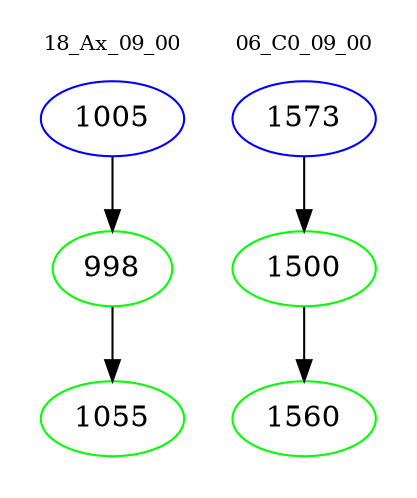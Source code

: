 digraph{
subgraph cluster_0 {
color = white
label = "18_Ax_09_00";
fontsize=10;
T0_1005 [label="1005", color="blue"]
T0_1005 -> T0_998 [color="black"]
T0_998 [label="998", color="green"]
T0_998 -> T0_1055 [color="black"]
T0_1055 [label="1055", color="green"]
}
subgraph cluster_1 {
color = white
label = "06_C0_09_00";
fontsize=10;
T1_1573 [label="1573", color="blue"]
T1_1573 -> T1_1500 [color="black"]
T1_1500 [label="1500", color="green"]
T1_1500 -> T1_1560 [color="black"]
T1_1560 [label="1560", color="green"]
}
}
